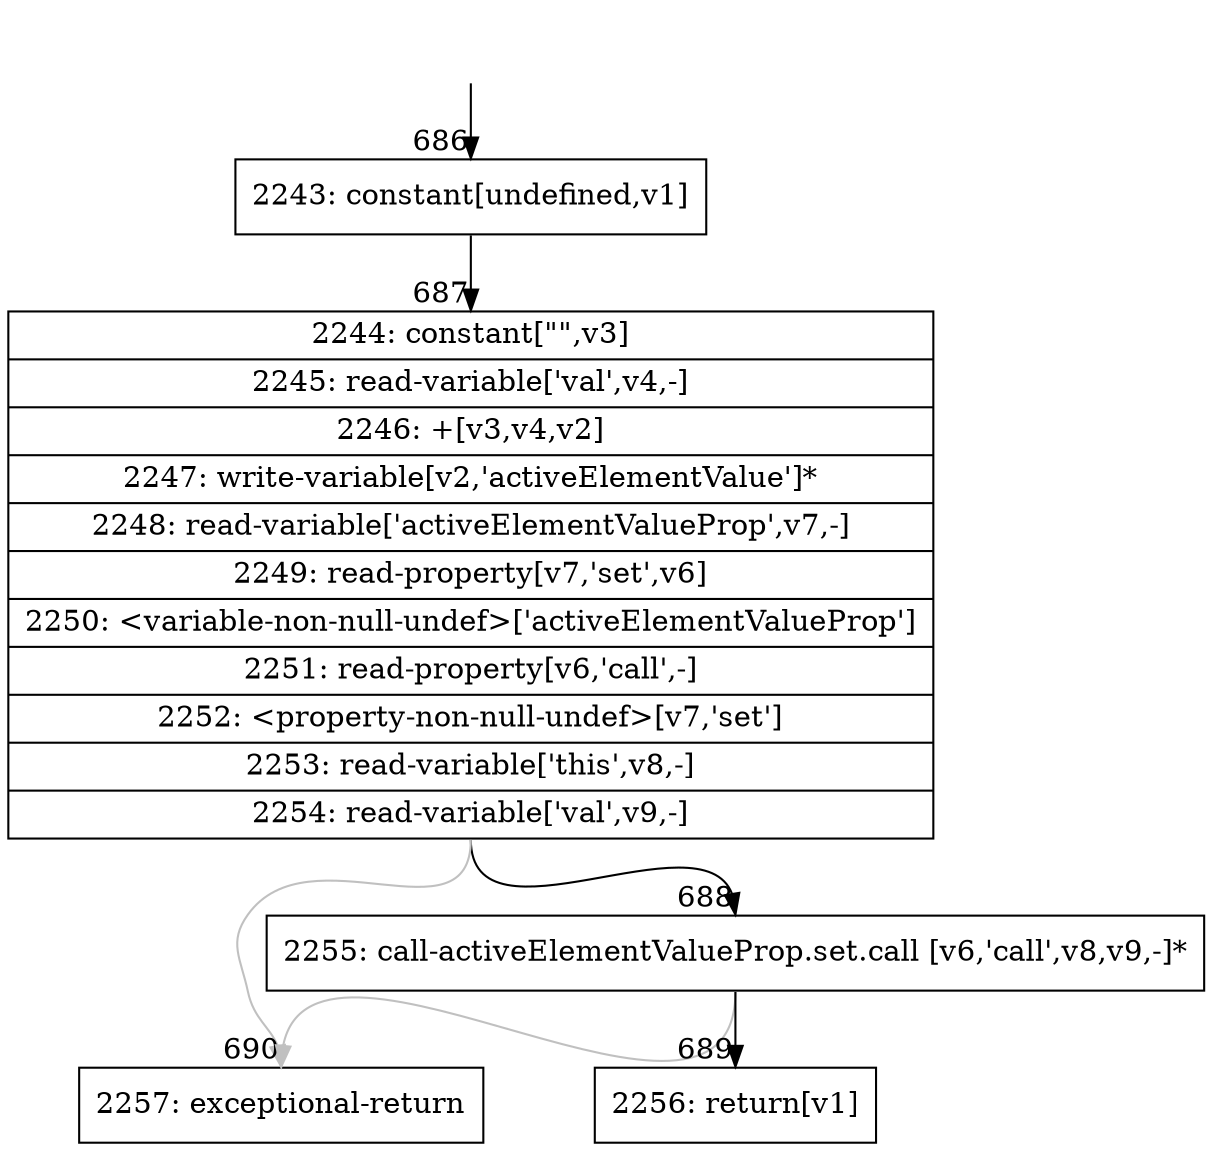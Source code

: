 digraph {
rankdir="TD"
BB_entry50[shape=none,label=""];
BB_entry50 -> BB686 [tailport=s, headport=n, headlabel="    686"]
BB686 [shape=record label="{2243: constant[undefined,v1]}" ] 
BB686 -> BB687 [tailport=s, headport=n, headlabel="      687"]
BB687 [shape=record label="{2244: constant[\"\",v3]|2245: read-variable['val',v4,-]|2246: +[v3,v4,v2]|2247: write-variable[v2,'activeElementValue']*|2248: read-variable['activeElementValueProp',v7,-]|2249: read-property[v7,'set',v6]|2250: \<variable-non-null-undef\>['activeElementValueProp']|2251: read-property[v6,'call',-]|2252: \<property-non-null-undef\>[v7,'set']|2253: read-variable['this',v8,-]|2254: read-variable['val',v9,-]}" ] 
BB687 -> BB688 [tailport=s, headport=n, headlabel="      688"]
BB687 -> BB690 [tailport=s, headport=n, color=gray, headlabel="      690"]
BB688 [shape=record label="{2255: call-activeElementValueProp.set.call [v6,'call',v8,v9,-]*}" ] 
BB688 -> BB689 [tailport=s, headport=n, headlabel="      689"]
BB688 -> BB690 [tailport=s, headport=n, color=gray]
BB689 [shape=record label="{2256: return[v1]}" ] 
BB690 [shape=record label="{2257: exceptional-return}" ] 
//#$~ 1239
}
